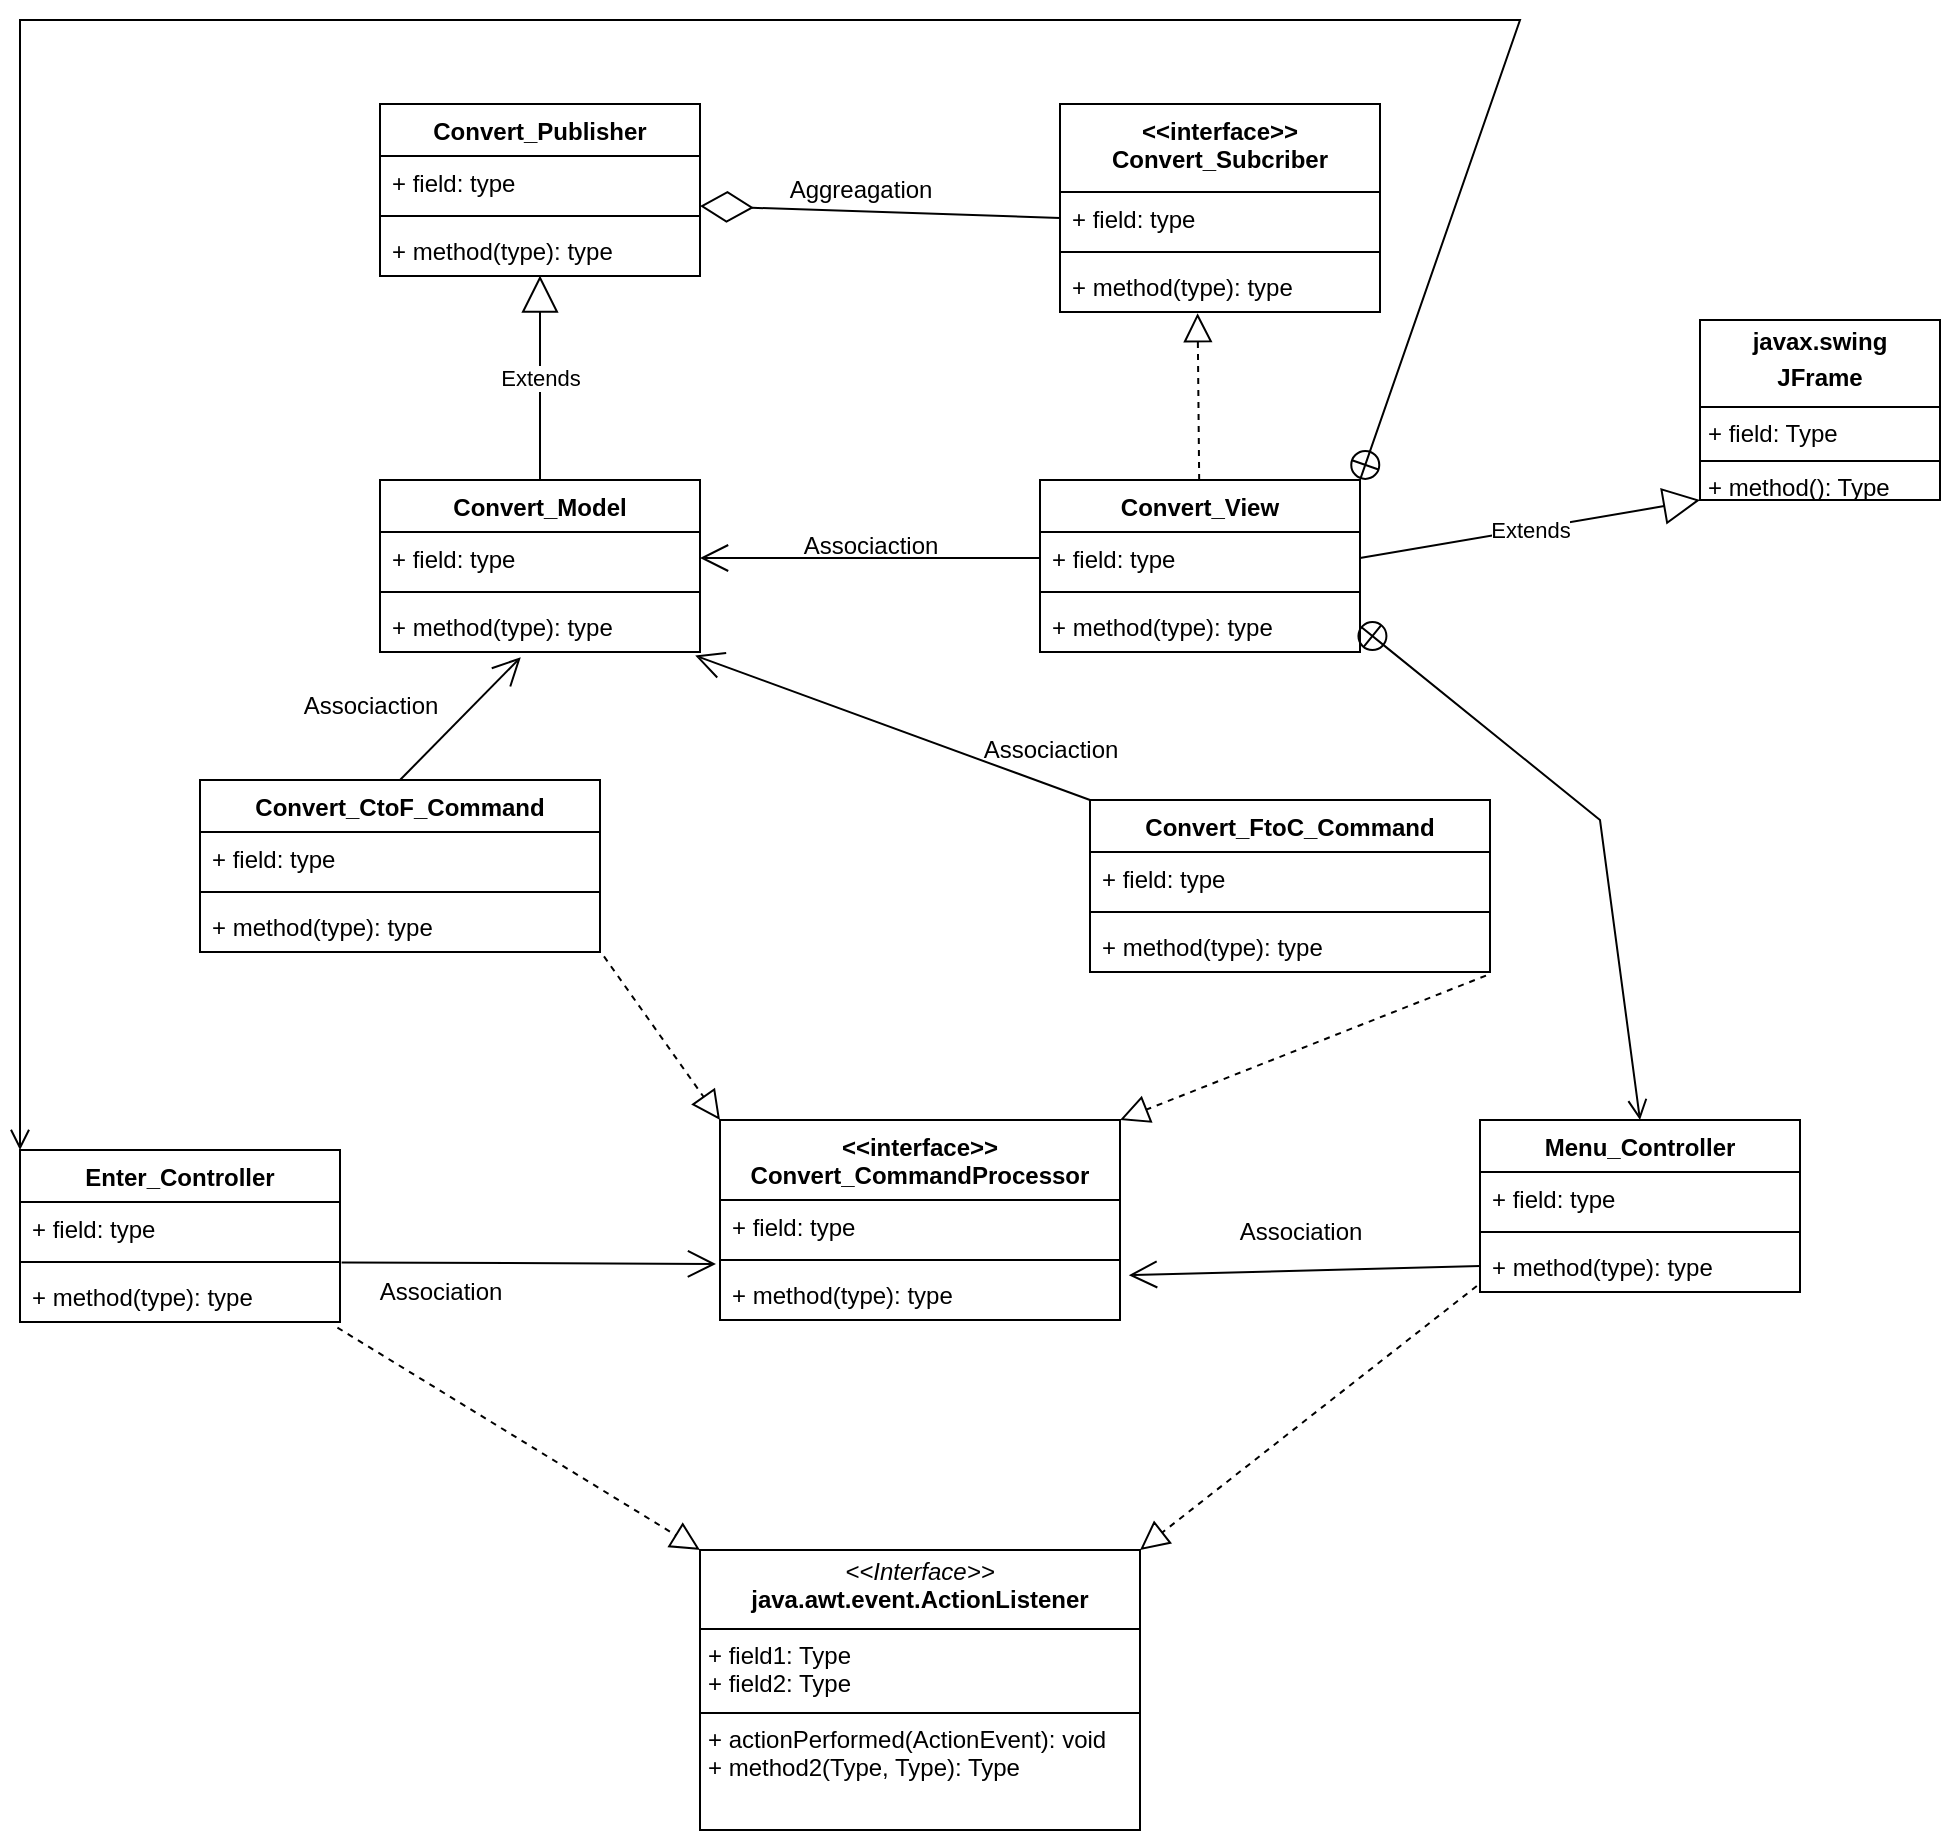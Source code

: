 <mxfile version="24.1.0" type="device">
  <diagram name="Page-1" id="WfEtYAXYujns82j6RdxZ">
    <mxGraphModel dx="2198" dy="1691" grid="1" gridSize="10" guides="1" tooltips="1" connect="1" arrows="1" fold="1" page="1" pageScale="1" pageWidth="850" pageHeight="1100" math="0" shadow="0">
      <root>
        <mxCell id="0" />
        <mxCell id="1" parent="0" />
        <mxCell id="IECAxgHUItjXdqh7-dgC-1" value="Convert_View" style="swimlane;fontStyle=1;align=center;verticalAlign=top;childLayout=stackLayout;horizontal=1;startSize=26;horizontalStack=0;resizeParent=1;resizeParentMax=0;resizeLast=0;collapsible=1;marginBottom=0;whiteSpace=wrap;html=1;" parent="1" vertex="1">
          <mxGeometry x="390" y="40" width="160" height="86" as="geometry" />
        </mxCell>
        <mxCell id="IECAxgHUItjXdqh7-dgC-2" value="+ field: type" style="text;strokeColor=none;fillColor=none;align=left;verticalAlign=top;spacingLeft=4;spacingRight=4;overflow=hidden;rotatable=0;points=[[0,0.5],[1,0.5]];portConstraint=eastwest;whiteSpace=wrap;html=1;" parent="IECAxgHUItjXdqh7-dgC-1" vertex="1">
          <mxGeometry y="26" width="160" height="26" as="geometry" />
        </mxCell>
        <mxCell id="IECAxgHUItjXdqh7-dgC-3" value="" style="line;strokeWidth=1;fillColor=none;align=left;verticalAlign=middle;spacingTop=-1;spacingLeft=3;spacingRight=3;rotatable=0;labelPosition=right;points=[];portConstraint=eastwest;strokeColor=inherit;" parent="IECAxgHUItjXdqh7-dgC-1" vertex="1">
          <mxGeometry y="52" width="160" height="8" as="geometry" />
        </mxCell>
        <mxCell id="IECAxgHUItjXdqh7-dgC-4" value="+ method(type): type" style="text;strokeColor=none;fillColor=none;align=left;verticalAlign=top;spacingLeft=4;spacingRight=4;overflow=hidden;rotatable=0;points=[[0,0.5],[1,0.5]];portConstraint=eastwest;whiteSpace=wrap;html=1;" parent="IECAxgHUItjXdqh7-dgC-1" vertex="1">
          <mxGeometry y="60" width="160" height="26" as="geometry" />
        </mxCell>
        <mxCell id="IECAxgHUItjXdqh7-dgC-5" value="Enter_Controller" style="swimlane;fontStyle=1;align=center;verticalAlign=top;childLayout=stackLayout;horizontal=1;startSize=26;horizontalStack=0;resizeParent=1;resizeParentMax=0;resizeLast=0;collapsible=1;marginBottom=0;whiteSpace=wrap;html=1;" parent="1" vertex="1">
          <mxGeometry x="-120" y="375" width="160" height="86" as="geometry" />
        </mxCell>
        <mxCell id="IECAxgHUItjXdqh7-dgC-6" value="+ field: type" style="text;strokeColor=none;fillColor=none;align=left;verticalAlign=top;spacingLeft=4;spacingRight=4;overflow=hidden;rotatable=0;points=[[0,0.5],[1,0.5]];portConstraint=eastwest;whiteSpace=wrap;html=1;" parent="IECAxgHUItjXdqh7-dgC-5" vertex="1">
          <mxGeometry y="26" width="160" height="26" as="geometry" />
        </mxCell>
        <mxCell id="IECAxgHUItjXdqh7-dgC-7" value="" style="line;strokeWidth=1;fillColor=none;align=left;verticalAlign=middle;spacingTop=-1;spacingLeft=3;spacingRight=3;rotatable=0;labelPosition=right;points=[];portConstraint=eastwest;strokeColor=inherit;" parent="IECAxgHUItjXdqh7-dgC-5" vertex="1">
          <mxGeometry y="52" width="160" height="8" as="geometry" />
        </mxCell>
        <mxCell id="IECAxgHUItjXdqh7-dgC-8" value="+ method(type): type" style="text;strokeColor=none;fillColor=none;align=left;verticalAlign=top;spacingLeft=4;spacingRight=4;overflow=hidden;rotatable=0;points=[[0,0.5],[1,0.5]];portConstraint=eastwest;whiteSpace=wrap;html=1;" parent="IECAxgHUItjXdqh7-dgC-5" vertex="1">
          <mxGeometry y="60" width="160" height="26" as="geometry" />
        </mxCell>
        <mxCell id="IECAxgHUItjXdqh7-dgC-9" value="Convert_Model" style="swimlane;fontStyle=1;align=center;verticalAlign=top;childLayout=stackLayout;horizontal=1;startSize=26;horizontalStack=0;resizeParent=1;resizeParentMax=0;resizeLast=0;collapsible=1;marginBottom=0;whiteSpace=wrap;html=1;" parent="1" vertex="1">
          <mxGeometry x="60" y="40" width="160" height="86" as="geometry" />
        </mxCell>
        <mxCell id="IECAxgHUItjXdqh7-dgC-10" value="+ field: type" style="text;strokeColor=none;fillColor=none;align=left;verticalAlign=top;spacingLeft=4;spacingRight=4;overflow=hidden;rotatable=0;points=[[0,0.5],[1,0.5]];portConstraint=eastwest;whiteSpace=wrap;html=1;" parent="IECAxgHUItjXdqh7-dgC-9" vertex="1">
          <mxGeometry y="26" width="160" height="26" as="geometry" />
        </mxCell>
        <mxCell id="IECAxgHUItjXdqh7-dgC-11" value="" style="line;strokeWidth=1;fillColor=none;align=left;verticalAlign=middle;spacingTop=-1;spacingLeft=3;spacingRight=3;rotatable=0;labelPosition=right;points=[];portConstraint=eastwest;strokeColor=inherit;" parent="IECAxgHUItjXdqh7-dgC-9" vertex="1">
          <mxGeometry y="52" width="160" height="8" as="geometry" />
        </mxCell>
        <mxCell id="IECAxgHUItjXdqh7-dgC-12" value="+ method(type): type" style="text;strokeColor=none;fillColor=none;align=left;verticalAlign=top;spacingLeft=4;spacingRight=4;overflow=hidden;rotatable=0;points=[[0,0.5],[1,0.5]];portConstraint=eastwest;whiteSpace=wrap;html=1;" parent="IECAxgHUItjXdqh7-dgC-9" vertex="1">
          <mxGeometry y="60" width="160" height="26" as="geometry" />
        </mxCell>
        <mxCell id="IECAxgHUItjXdqh7-dgC-13" value="Menu_Controller&lt;div&gt;&lt;br&gt;&lt;/div&gt;" style="swimlane;fontStyle=1;align=center;verticalAlign=top;childLayout=stackLayout;horizontal=1;startSize=26;horizontalStack=0;resizeParent=1;resizeParentMax=0;resizeLast=0;collapsible=1;marginBottom=0;whiteSpace=wrap;html=1;" parent="1" vertex="1">
          <mxGeometry x="610" y="360" width="160" height="86" as="geometry" />
        </mxCell>
        <mxCell id="IECAxgHUItjXdqh7-dgC-14" value="+ field: type" style="text;strokeColor=none;fillColor=none;align=left;verticalAlign=top;spacingLeft=4;spacingRight=4;overflow=hidden;rotatable=0;points=[[0,0.5],[1,0.5]];portConstraint=eastwest;whiteSpace=wrap;html=1;" parent="IECAxgHUItjXdqh7-dgC-13" vertex="1">
          <mxGeometry y="26" width="160" height="26" as="geometry" />
        </mxCell>
        <mxCell id="IECAxgHUItjXdqh7-dgC-15" value="" style="line;strokeWidth=1;fillColor=none;align=left;verticalAlign=middle;spacingTop=-1;spacingLeft=3;spacingRight=3;rotatable=0;labelPosition=right;points=[];portConstraint=eastwest;strokeColor=inherit;" parent="IECAxgHUItjXdqh7-dgC-13" vertex="1">
          <mxGeometry y="52" width="160" height="8" as="geometry" />
        </mxCell>
        <mxCell id="IECAxgHUItjXdqh7-dgC-16" value="+ method(type): type" style="text;strokeColor=none;fillColor=none;align=left;verticalAlign=top;spacingLeft=4;spacingRight=4;overflow=hidden;rotatable=0;points=[[0,0.5],[1,0.5]];portConstraint=eastwest;whiteSpace=wrap;html=1;" parent="IECAxgHUItjXdqh7-dgC-13" vertex="1">
          <mxGeometry y="60" width="160" height="26" as="geometry" />
        </mxCell>
        <mxCell id="IECAxgHUItjXdqh7-dgC-18" value="Convert_Publisher" style="swimlane;fontStyle=1;align=center;verticalAlign=top;childLayout=stackLayout;horizontal=1;startSize=26;horizontalStack=0;resizeParent=1;resizeParentMax=0;resizeLast=0;collapsible=1;marginBottom=0;whiteSpace=wrap;html=1;" parent="1" vertex="1">
          <mxGeometry x="60" y="-148" width="160" height="86" as="geometry" />
        </mxCell>
        <mxCell id="IECAxgHUItjXdqh7-dgC-19" value="+ field: type" style="text;strokeColor=none;fillColor=none;align=left;verticalAlign=top;spacingLeft=4;spacingRight=4;overflow=hidden;rotatable=0;points=[[0,0.5],[1,0.5]];portConstraint=eastwest;whiteSpace=wrap;html=1;" parent="IECAxgHUItjXdqh7-dgC-18" vertex="1">
          <mxGeometry y="26" width="160" height="26" as="geometry" />
        </mxCell>
        <mxCell id="IECAxgHUItjXdqh7-dgC-65" value="" style="endArrow=diamondThin;endFill=0;endSize=24;html=1;rounded=0;exitX=0;exitY=0.5;exitDx=0;exitDy=0;" parent="IECAxgHUItjXdqh7-dgC-18" source="IECAxgHUItjXdqh7-dgC-23" edge="1">
          <mxGeometry width="160" relative="1" as="geometry">
            <mxPoint y="51" as="sourcePoint" />
            <mxPoint x="160" y="51" as="targetPoint" />
          </mxGeometry>
        </mxCell>
        <mxCell id="IECAxgHUItjXdqh7-dgC-20" value="" style="line;strokeWidth=1;fillColor=none;align=left;verticalAlign=middle;spacingTop=-1;spacingLeft=3;spacingRight=3;rotatable=0;labelPosition=right;points=[];portConstraint=eastwest;strokeColor=inherit;" parent="IECAxgHUItjXdqh7-dgC-18" vertex="1">
          <mxGeometry y="52" width="160" height="8" as="geometry" />
        </mxCell>
        <mxCell id="IECAxgHUItjXdqh7-dgC-21" value="+ method(type): type" style="text;strokeColor=none;fillColor=none;align=left;verticalAlign=top;spacingLeft=4;spacingRight=4;overflow=hidden;rotatable=0;points=[[0,0.5],[1,0.5]];portConstraint=eastwest;whiteSpace=wrap;html=1;" parent="IECAxgHUItjXdqh7-dgC-18" vertex="1">
          <mxGeometry y="60" width="160" height="26" as="geometry" />
        </mxCell>
        <mxCell id="IECAxgHUItjXdqh7-dgC-22" value="&lt;div&gt;&amp;lt;&amp;lt;interface&amp;gt;&amp;gt;&lt;/div&gt;Convert_Subcriber" style="swimlane;fontStyle=1;align=center;verticalAlign=top;childLayout=stackLayout;horizontal=1;startSize=44;horizontalStack=0;resizeParent=1;resizeParentMax=0;resizeLast=0;collapsible=1;marginBottom=0;whiteSpace=wrap;html=1;" parent="1" vertex="1">
          <mxGeometry x="400" y="-148" width="160" height="104" as="geometry" />
        </mxCell>
        <mxCell id="IECAxgHUItjXdqh7-dgC-23" value="+ field: type" style="text;strokeColor=none;fillColor=none;align=left;verticalAlign=top;spacingLeft=4;spacingRight=4;overflow=hidden;rotatable=0;points=[[0,0.5],[1,0.5]];portConstraint=eastwest;whiteSpace=wrap;html=1;" parent="IECAxgHUItjXdqh7-dgC-22" vertex="1">
          <mxGeometry y="44" width="160" height="26" as="geometry" />
        </mxCell>
        <mxCell id="IECAxgHUItjXdqh7-dgC-24" value="" style="line;strokeWidth=1;fillColor=none;align=left;verticalAlign=middle;spacingTop=-1;spacingLeft=3;spacingRight=3;rotatable=0;labelPosition=right;points=[];portConstraint=eastwest;strokeColor=inherit;" parent="IECAxgHUItjXdqh7-dgC-22" vertex="1">
          <mxGeometry y="70" width="160" height="8" as="geometry" />
        </mxCell>
        <mxCell id="IECAxgHUItjXdqh7-dgC-25" value="+ method(type): type" style="text;strokeColor=none;fillColor=none;align=left;verticalAlign=top;spacingLeft=4;spacingRight=4;overflow=hidden;rotatable=0;points=[[0,0.5],[1,0.5]];portConstraint=eastwest;whiteSpace=wrap;html=1;" parent="IECAxgHUItjXdqh7-dgC-22" vertex="1">
          <mxGeometry y="78" width="160" height="26" as="geometry" />
        </mxCell>
        <mxCell id="IECAxgHUItjXdqh7-dgC-26" value="&lt;div&gt;&amp;lt;&amp;lt;interface&amp;gt;&amp;gt;&lt;/div&gt;&lt;div&gt;Convert_CommandProcessor&lt;/div&gt;" style="swimlane;fontStyle=1;align=center;verticalAlign=top;childLayout=stackLayout;horizontal=1;startSize=40;horizontalStack=0;resizeParent=1;resizeParentMax=0;resizeLast=0;collapsible=1;marginBottom=0;whiteSpace=wrap;html=1;" parent="1" vertex="1">
          <mxGeometry x="230" y="360" width="200" height="100" as="geometry" />
        </mxCell>
        <mxCell id="IECAxgHUItjXdqh7-dgC-27" value="+ field: type" style="text;strokeColor=none;fillColor=none;align=left;verticalAlign=top;spacingLeft=4;spacingRight=4;overflow=hidden;rotatable=0;points=[[0,0.5],[1,0.5]];portConstraint=eastwest;whiteSpace=wrap;html=1;" parent="IECAxgHUItjXdqh7-dgC-26" vertex="1">
          <mxGeometry y="40" width="200" height="26" as="geometry" />
        </mxCell>
        <mxCell id="IECAxgHUItjXdqh7-dgC-28" value="" style="line;strokeWidth=1;fillColor=none;align=left;verticalAlign=middle;spacingTop=-1;spacingLeft=3;spacingRight=3;rotatable=0;labelPosition=right;points=[];portConstraint=eastwest;strokeColor=inherit;" parent="IECAxgHUItjXdqh7-dgC-26" vertex="1">
          <mxGeometry y="66" width="200" height="8" as="geometry" />
        </mxCell>
        <mxCell id="IECAxgHUItjXdqh7-dgC-29" value="+ method(type): type" style="text;strokeColor=none;fillColor=none;align=left;verticalAlign=top;spacingLeft=4;spacingRight=4;overflow=hidden;rotatable=0;points=[[0,0.5],[1,0.5]];portConstraint=eastwest;whiteSpace=wrap;html=1;" parent="IECAxgHUItjXdqh7-dgC-26" vertex="1">
          <mxGeometry y="74" width="200" height="26" as="geometry" />
        </mxCell>
        <mxCell id="IECAxgHUItjXdqh7-dgC-30" value="Convert_CtoF_Command" style="swimlane;fontStyle=1;align=center;verticalAlign=top;childLayout=stackLayout;horizontal=1;startSize=26;horizontalStack=0;resizeParent=1;resizeParentMax=0;resizeLast=0;collapsible=1;marginBottom=0;whiteSpace=wrap;html=1;" parent="1" vertex="1">
          <mxGeometry x="-30" y="190" width="200" height="86" as="geometry" />
        </mxCell>
        <mxCell id="IECAxgHUItjXdqh7-dgC-31" value="+ field: type" style="text;strokeColor=none;fillColor=none;align=left;verticalAlign=top;spacingLeft=4;spacingRight=4;overflow=hidden;rotatable=0;points=[[0,0.5],[1,0.5]];portConstraint=eastwest;whiteSpace=wrap;html=1;" parent="IECAxgHUItjXdqh7-dgC-30" vertex="1">
          <mxGeometry y="26" width="200" height="26" as="geometry" />
        </mxCell>
        <mxCell id="IECAxgHUItjXdqh7-dgC-32" value="" style="line;strokeWidth=1;fillColor=none;align=left;verticalAlign=middle;spacingTop=-1;spacingLeft=3;spacingRight=3;rotatable=0;labelPosition=right;points=[];portConstraint=eastwest;strokeColor=inherit;" parent="IECAxgHUItjXdqh7-dgC-30" vertex="1">
          <mxGeometry y="52" width="200" height="8" as="geometry" />
        </mxCell>
        <mxCell id="IECAxgHUItjXdqh7-dgC-33" value="+ method(type): type" style="text;strokeColor=none;fillColor=none;align=left;verticalAlign=top;spacingLeft=4;spacingRight=4;overflow=hidden;rotatable=0;points=[[0,0.5],[1,0.5]];portConstraint=eastwest;whiteSpace=wrap;html=1;" parent="IECAxgHUItjXdqh7-dgC-30" vertex="1">
          <mxGeometry y="60" width="200" height="26" as="geometry" />
        </mxCell>
        <mxCell id="IECAxgHUItjXdqh7-dgC-34" value="Convert_FtoC_Command" style="swimlane;fontStyle=1;align=center;verticalAlign=top;childLayout=stackLayout;horizontal=1;startSize=26;horizontalStack=0;resizeParent=1;resizeParentMax=0;resizeLast=0;collapsible=1;marginBottom=0;whiteSpace=wrap;html=1;" parent="1" vertex="1">
          <mxGeometry x="415" y="200" width="200" height="86" as="geometry" />
        </mxCell>
        <mxCell id="IECAxgHUItjXdqh7-dgC-35" value="+ field: type" style="text;strokeColor=none;fillColor=none;align=left;verticalAlign=top;spacingLeft=4;spacingRight=4;overflow=hidden;rotatable=0;points=[[0,0.5],[1,0.5]];portConstraint=eastwest;whiteSpace=wrap;html=1;" parent="IECAxgHUItjXdqh7-dgC-34" vertex="1">
          <mxGeometry y="26" width="200" height="26" as="geometry" />
        </mxCell>
        <mxCell id="IECAxgHUItjXdqh7-dgC-36" value="" style="line;strokeWidth=1;fillColor=none;align=left;verticalAlign=middle;spacingTop=-1;spacingLeft=3;spacingRight=3;rotatable=0;labelPosition=right;points=[];portConstraint=eastwest;strokeColor=inherit;" parent="IECAxgHUItjXdqh7-dgC-34" vertex="1">
          <mxGeometry y="52" width="200" height="8" as="geometry" />
        </mxCell>
        <mxCell id="IECAxgHUItjXdqh7-dgC-37" value="+ method(type): type" style="text;strokeColor=none;fillColor=none;align=left;verticalAlign=top;spacingLeft=4;spacingRight=4;overflow=hidden;rotatable=0;points=[[0,0.5],[1,0.5]];portConstraint=eastwest;whiteSpace=wrap;html=1;" parent="IECAxgHUItjXdqh7-dgC-34" vertex="1">
          <mxGeometry y="60" width="200" height="26" as="geometry" />
        </mxCell>
        <mxCell id="IECAxgHUItjXdqh7-dgC-38" value="Extends" style="endArrow=block;endSize=16;endFill=0;html=1;rounded=0;exitX=0.5;exitY=0;exitDx=0;exitDy=0;entryX=0.5;entryY=0.992;entryDx=0;entryDy=0;entryPerimeter=0;" parent="1" source="IECAxgHUItjXdqh7-dgC-9" target="IECAxgHUItjXdqh7-dgC-21" edge="1">
          <mxGeometry width="160" relative="1" as="geometry">
            <mxPoint x="290" y="50" as="sourcePoint" />
            <mxPoint x="450" y="50" as="targetPoint" />
          </mxGeometry>
        </mxCell>
        <mxCell id="IECAxgHUItjXdqh7-dgC-39" value="&lt;p style=&quot;margin:0px;margin-top:4px;text-align:center;&quot;&gt;&lt;b&gt;javax.swing&lt;/b&gt;&lt;/p&gt;&lt;p style=&quot;margin:0px;margin-top:4px;text-align:center;&quot;&gt;&lt;b&gt;JFrame&lt;/b&gt;&lt;/p&gt;&lt;hr size=&quot;1&quot; style=&quot;border-style:solid;&quot;&gt;&lt;p style=&quot;margin:0px;margin-left:4px;&quot;&gt;+ field: Type&lt;/p&gt;&lt;hr size=&quot;1&quot; style=&quot;border-style:solid;&quot;&gt;&lt;p style=&quot;margin:0px;margin-left:4px;&quot;&gt;+ method(): Type&lt;/p&gt;" style="verticalAlign=top;align=left;overflow=fill;html=1;whiteSpace=wrap;" parent="1" vertex="1">
          <mxGeometry x="720" y="-40" width="120" height="90" as="geometry" />
        </mxCell>
        <mxCell id="IECAxgHUItjXdqh7-dgC-46" value="" style="endArrow=open;endFill=1;endSize=12;html=1;rounded=0;entryX=1;entryY=0.5;entryDx=0;entryDy=0;exitX=0;exitY=0.5;exitDx=0;exitDy=0;" parent="1" source="IECAxgHUItjXdqh7-dgC-2" target="IECAxgHUItjXdqh7-dgC-10" edge="1">
          <mxGeometry width="160" relative="1" as="geometry">
            <mxPoint x="290" y="160" as="sourcePoint" />
            <mxPoint x="450" y="160" as="targetPoint" />
          </mxGeometry>
        </mxCell>
        <mxCell id="IECAxgHUItjXdqh7-dgC-47" value="Associaction" style="text;html=1;align=center;verticalAlign=middle;resizable=0;points=[];autosize=1;strokeColor=none;fillColor=none;" parent="1" vertex="1">
          <mxGeometry x="260" y="58" width="90" height="30" as="geometry" />
        </mxCell>
        <mxCell id="IECAxgHUItjXdqh7-dgC-48" value="&lt;p style=&quot;margin:0px;margin-top:4px;text-align:center;&quot;&gt;&lt;i&gt;&amp;lt;&amp;lt;Interface&amp;gt;&amp;gt;&lt;/i&gt;&lt;br&gt;&lt;b&gt;java.awt.event.ActionListener&lt;/b&gt;&lt;/p&gt;&lt;hr size=&quot;1&quot; style=&quot;border-style:solid;&quot;&gt;&lt;p style=&quot;margin:0px;margin-left:4px;&quot;&gt;+ field1: Type&lt;br&gt;+ field2: Type&lt;/p&gt;&lt;hr size=&quot;1&quot; style=&quot;border-style:solid;&quot;&gt;&lt;p style=&quot;margin:0px;margin-left:4px;&quot;&gt;+ actionPerformed(ActionEvent): void&lt;br&gt;+ method2(Type, Type): Type&lt;/p&gt;" style="verticalAlign=top;align=left;overflow=fill;html=1;whiteSpace=wrap;" parent="1" vertex="1">
          <mxGeometry x="220" y="575" width="220" height="140" as="geometry" />
        </mxCell>
        <mxCell id="IECAxgHUItjXdqh7-dgC-49" value="" style="endArrow=block;dashed=1;endFill=0;endSize=12;html=1;rounded=0;entryX=0;entryY=0;entryDx=0;entryDy=0;exitX=1.01;exitY=1.085;exitDx=0;exitDy=0;exitPerimeter=0;" parent="1" source="IECAxgHUItjXdqh7-dgC-33" target="IECAxgHUItjXdqh7-dgC-26" edge="1">
          <mxGeometry width="160" relative="1" as="geometry">
            <mxPoint x="530" y="115" as="sourcePoint" />
            <mxPoint x="586" y="46" as="targetPoint" />
          </mxGeometry>
        </mxCell>
        <mxCell id="IECAxgHUItjXdqh7-dgC-50" value="" style="endArrow=open;endFill=1;endSize=12;html=1;rounded=0;exitX=1.005;exitY=-0.146;exitDx=0;exitDy=0;exitPerimeter=0;entryX=-0.01;entryY=0.4;entryDx=0;entryDy=0;entryPerimeter=0;" parent="1" source="IECAxgHUItjXdqh7-dgC-8" edge="1">
          <mxGeometry width="160" relative="1" as="geometry">
            <mxPoint x="260" y="605" as="sourcePoint" />
            <mxPoint x="228" y="432" as="targetPoint" />
          </mxGeometry>
        </mxCell>
        <mxCell id="IECAxgHUItjXdqh7-dgC-51" value="Association" style="text;html=1;align=center;verticalAlign=middle;resizable=0;points=[];autosize=1;strokeColor=none;fillColor=none;" parent="1" vertex="1">
          <mxGeometry x="50" y="431" width="80" height="30" as="geometry" />
        </mxCell>
        <mxCell id="IECAxgHUItjXdqh7-dgC-53" value="" style="endArrow=block;dashed=1;endFill=0;endSize=12;html=1;rounded=0;entryX=1;entryY=0;entryDx=0;entryDy=0;exitX=-0.01;exitY=0.885;exitDx=0;exitDy=0;exitPerimeter=0;" parent="1" source="IECAxgHUItjXdqh7-dgC-16" target="IECAxgHUItjXdqh7-dgC-48" edge="1">
          <mxGeometry width="160" relative="1" as="geometry">
            <mxPoint x="-53" y="474" as="sourcePoint" />
            <mxPoint x="-85" y="575" as="targetPoint" />
          </mxGeometry>
        </mxCell>
        <mxCell id="IECAxgHUItjXdqh7-dgC-56" value="Association" style="text;html=1;align=center;verticalAlign=middle;resizable=0;points=[];autosize=1;strokeColor=none;fillColor=none;" parent="1" vertex="1">
          <mxGeometry x="480" y="401" width="80" height="30" as="geometry" />
        </mxCell>
        <mxCell id="IECAxgHUItjXdqh7-dgC-60" value="" style="endArrow=open;endFill=1;endSize=12;html=1;rounded=0;exitX=0;exitY=0.5;exitDx=0;exitDy=0;entryX=1.022;entryY=0.587;entryDx=0;entryDy=0;entryPerimeter=0;" parent="1" source="IECAxgHUItjXdqh7-dgC-16" edge="1">
          <mxGeometry width="160" relative="1" as="geometry">
            <mxPoint x="51" y="441" as="sourcePoint" />
            <mxPoint x="434.4" y="437.61" as="targetPoint" />
          </mxGeometry>
        </mxCell>
        <mxCell id="IECAxgHUItjXdqh7-dgC-61" value="" style="endArrow=block;dashed=1;endFill=0;endSize=12;html=1;rounded=0;entryX=1;entryY=0;entryDx=0;entryDy=0;exitX=0.99;exitY=1.069;exitDx=0;exitDy=0;exitPerimeter=0;" parent="1" source="IECAxgHUItjXdqh7-dgC-37" target="IECAxgHUItjXdqh7-dgC-26" edge="1">
          <mxGeometry width="160" relative="1" as="geometry">
            <mxPoint x="92" y="288" as="sourcePoint" />
            <mxPoint x="240" y="370" as="targetPoint" />
          </mxGeometry>
        </mxCell>
        <mxCell id="IECAxgHUItjXdqh7-dgC-62" value="" style="endArrow=block;dashed=1;endFill=0;endSize=12;html=1;rounded=0;entryX=0;entryY=0;entryDx=0;entryDy=0;exitX=0.992;exitY=1.108;exitDx=0;exitDy=0;exitPerimeter=0;" parent="1" source="IECAxgHUItjXdqh7-dgC-8" edge="1">
          <mxGeometry width="160" relative="1" as="geometry">
            <mxPoint x="21.12" y="666.39" as="sourcePoint" />
            <mxPoint x="220" y="575" as="targetPoint" />
          </mxGeometry>
        </mxCell>
        <mxCell id="IECAxgHUItjXdqh7-dgC-63" value="" style="endArrow=block;dashed=1;endFill=0;endSize=12;html=1;rounded=0;entryX=0.43;entryY=1.023;entryDx=0;entryDy=0;entryPerimeter=0;" parent="1" source="IECAxgHUItjXdqh7-dgC-1" target="IECAxgHUItjXdqh7-dgC-25" edge="1">
          <mxGeometry width="160" relative="1" as="geometry">
            <mxPoint x="320" y="130" as="sourcePoint" />
            <mxPoint x="470" y="-30" as="targetPoint" />
          </mxGeometry>
        </mxCell>
        <mxCell id="IECAxgHUItjXdqh7-dgC-64" value="Extends" style="endArrow=block;endSize=16;endFill=0;html=1;rounded=0;exitX=1;exitY=0.5;exitDx=0;exitDy=0;entryX=0;entryY=1;entryDx=0;entryDy=0;" parent="1" source="IECAxgHUItjXdqh7-dgC-2" target="IECAxgHUItjXdqh7-dgC-39" edge="1">
          <mxGeometry width="160" relative="1" as="geometry">
            <mxPoint x="150" y="50" as="sourcePoint" />
            <mxPoint x="150" y="-52" as="targetPoint" />
          </mxGeometry>
        </mxCell>
        <mxCell id="IECAxgHUItjXdqh7-dgC-66" value="&lt;span style=&quot;text-wrap: wrap;&quot;&gt;Aggreagation&lt;/span&gt;" style="text;html=1;align=center;verticalAlign=middle;resizable=0;points=[];autosize=1;strokeColor=none;fillColor=none;" parent="1" vertex="1">
          <mxGeometry x="255" y="-120" width="90" height="30" as="geometry" />
        </mxCell>
        <mxCell id="IECAxgHUItjXdqh7-dgC-67" value="" style="endArrow=open;endFill=1;endSize=12;html=1;rounded=0;entryX=0.44;entryY=1.1;entryDx=0;entryDy=0;exitX=0.5;exitY=0;exitDx=0;exitDy=0;entryPerimeter=0;" parent="1" source="IECAxgHUItjXdqh7-dgC-30" target="IECAxgHUItjXdqh7-dgC-12" edge="1">
          <mxGeometry width="160" relative="1" as="geometry">
            <mxPoint x="400" y="89" as="sourcePoint" />
            <mxPoint x="230" y="89" as="targetPoint" />
          </mxGeometry>
        </mxCell>
        <mxCell id="IECAxgHUItjXdqh7-dgC-69" value="" style="endArrow=open;endFill=1;endSize=12;html=1;rounded=0;entryX=0.985;entryY=1.069;entryDx=0;entryDy=0;exitX=0;exitY=0;exitDx=0;exitDy=0;entryPerimeter=0;" parent="1" source="IECAxgHUItjXdqh7-dgC-34" target="IECAxgHUItjXdqh7-dgC-12" edge="1">
          <mxGeometry width="160" relative="1" as="geometry">
            <mxPoint x="80" y="200" as="sourcePoint" />
            <mxPoint x="140" y="139" as="targetPoint" />
          </mxGeometry>
        </mxCell>
        <mxCell id="IECAxgHUItjXdqh7-dgC-70" value="&lt;span style=&quot;color: rgba(0, 0, 0, 0); font-family: monospace; font-size: 0px; text-align: start;&quot;&gt;%3CmxGraphModel%3E%3Croot%3E%3CmxCell%20id%3D%220%22%2F%3E%3CmxCell%20id%3D%221%22%20parent%3D%220%22%2F%3E%3CmxCell%20id%3D%222%22%20value%3D%22Associaction%22%20style%3D%22text%3Bhtml%3D1%3Balign%3Dcenter%3BverticalAlign%3Dmiddle%3Bresizable%3D0%3Bpoints%3D%5B%5D%3Bautosize%3D1%3BstrokeColor%3Dnone%3BfillColor%3Dnone%3B%22%20vertex%3D%221%22%20parent%3D%221%22%3E%3CmxGeometry%20x%3D%22170%22%20y%3D%2258%22%20width%3D%2290%22%20height%3D%2230%22%20as%3D%22geometry%22%2F%3E%3C%2FmxCell%3E%3C%2Froot%3E%3C%2FmxGraphModel%3E&lt;/span&gt;&lt;span style=&quot;color: rgba(0, 0, 0, 0); font-family: monospace; font-size: 0px; text-align: start;&quot;&gt;%3CmxGraphModel%3E%3Croot%3E%3CmxCell%20id%3D%220%22%2F%3E%3CmxCell%20id%3D%221%22%20parent%3D%220%22%2F%3E%3CmxCell%20id%3D%222%22%20value%3D%22Associaction%22%20style%3D%22text%3Bhtml%3D1%3Balign%3Dcenter%3BverticalAlign%3Dmiddle%3Bresizable%3D0%3Bpoints%3D%5B%5D%3Bautosize%3D1%3BstrokeColor%3Dnone%3BfillColor%3Dnone%3B%22%20vertex%3D%221%22%20parent%3D%221%22%3E%3CmxGeometry%20x%3D%22170%22%20y%3D%2258%22%20width%3D%2290%22%20height%3D%2230%22%20as%3D%22geometry%22%2F%3E%3C%2FmxCell%3E%3C%2Froot%3E%3C%2FmxGraphModel%3E&lt;/span&gt;" style="text;html=1;align=center;verticalAlign=middle;resizable=0;points=[];autosize=1;strokeColor=none;fillColor=none;" parent="1" vertex="1">
          <mxGeometry x="80" y="138" width="20" height="30" as="geometry" />
        </mxCell>
        <mxCell id="IECAxgHUItjXdqh7-dgC-71" value="Associaction" style="text;html=1;align=center;verticalAlign=middle;resizable=0;points=[];autosize=1;strokeColor=none;fillColor=none;" parent="1" vertex="1">
          <mxGeometry x="10" y="138" width="90" height="30" as="geometry" />
        </mxCell>
        <mxCell id="IECAxgHUItjXdqh7-dgC-72" value="Associaction" style="text;html=1;align=center;verticalAlign=middle;resizable=0;points=[];autosize=1;strokeColor=none;fillColor=none;" parent="1" vertex="1">
          <mxGeometry x="350" y="160" width="90" height="30" as="geometry" />
        </mxCell>
        <mxCell id="M5xZ3yYWcDmYHc1269NC-1" value="" style="endArrow=open;startArrow=circlePlus;endFill=0;startFill=0;endSize=8;html=1;rounded=0;exitX=1;exitY=0.5;exitDx=0;exitDy=0;entryX=0.5;entryY=0;entryDx=0;entryDy=0;" parent="1" source="IECAxgHUItjXdqh7-dgC-4" target="IECAxgHUItjXdqh7-dgC-13" edge="1">
          <mxGeometry width="160" relative="1" as="geometry">
            <mxPoint x="280" y="310" as="sourcePoint" />
            <mxPoint x="440" y="310" as="targetPoint" />
            <Array as="points">
              <mxPoint x="670" y="210" />
            </Array>
          </mxGeometry>
        </mxCell>
        <mxCell id="M5xZ3yYWcDmYHc1269NC-2" value="" style="endArrow=open;startArrow=circlePlus;endFill=0;startFill=0;endSize=8;html=1;rounded=0;exitX=1;exitY=0;exitDx=0;exitDy=0;entryX=0;entryY=0;entryDx=0;entryDy=0;" parent="1" source="IECAxgHUItjXdqh7-dgC-1" target="IECAxgHUItjXdqh7-dgC-5" edge="1">
          <mxGeometry width="160" relative="1" as="geometry">
            <mxPoint x="280" y="110" as="sourcePoint" />
            <mxPoint x="440" y="110" as="targetPoint" />
            <Array as="points">
              <mxPoint x="630" y="-190" />
              <mxPoint x="360" y="-190" />
              <mxPoint x="-120" y="-190" />
            </Array>
          </mxGeometry>
        </mxCell>
      </root>
    </mxGraphModel>
  </diagram>
</mxfile>
